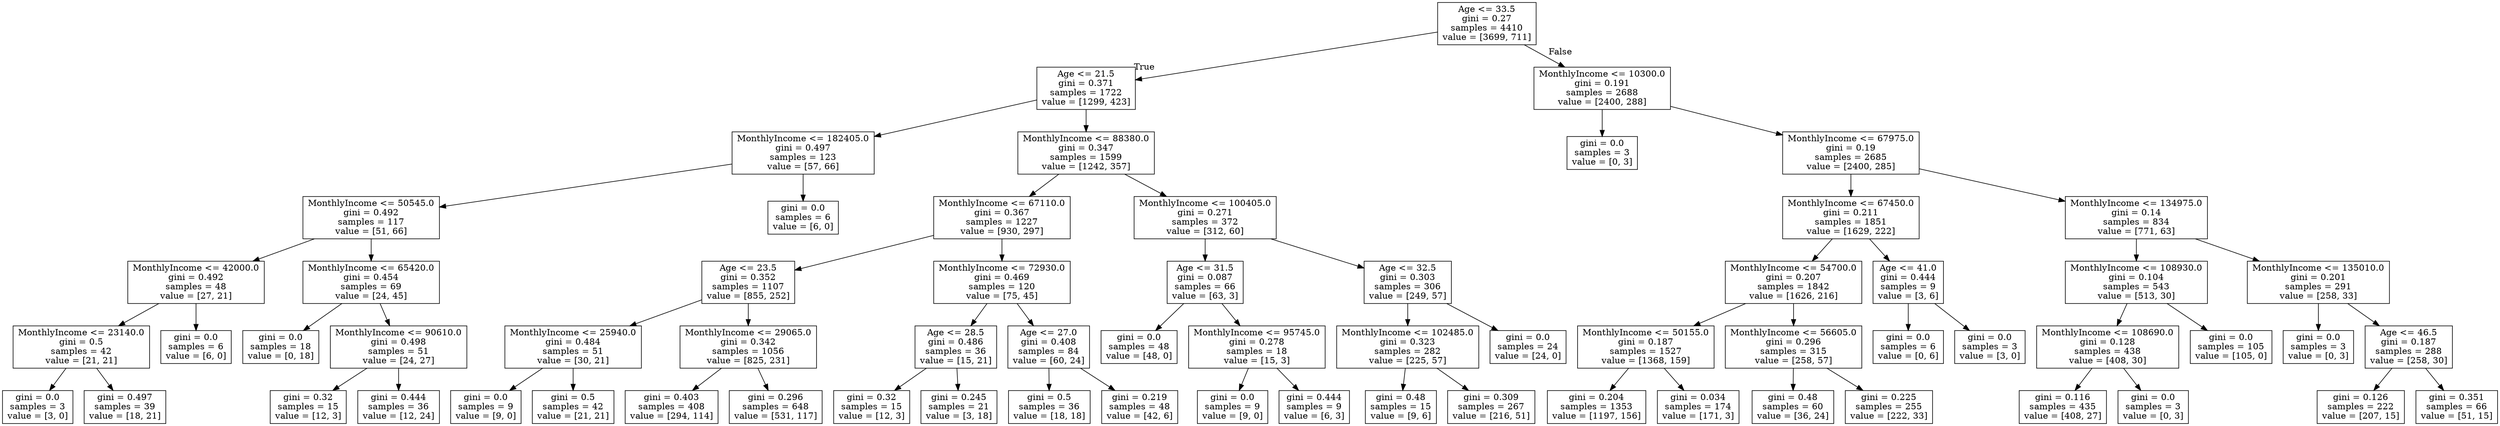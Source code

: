 digraph Tree {
node [shape=box] ;
0 [label="Age <= 33.5\ngini = 0.27\nsamples = 4410\nvalue = [3699, 711]"] ;
1 [label="Age <= 21.5\ngini = 0.371\nsamples = 1722\nvalue = [1299, 423]"] ;
0 -> 1 [labeldistance=2.5, labelangle=45, headlabel="True"] ;
2 [label="MonthlyIncome <= 182405.0\ngini = 0.497\nsamples = 123\nvalue = [57, 66]"] ;
1 -> 2 ;
3 [label="MonthlyIncome <= 50545.0\ngini = 0.492\nsamples = 117\nvalue = [51, 66]"] ;
2 -> 3 ;
4 [label="MonthlyIncome <= 42000.0\ngini = 0.492\nsamples = 48\nvalue = [27, 21]"] ;
3 -> 4 ;
5 [label="MonthlyIncome <= 23140.0\ngini = 0.5\nsamples = 42\nvalue = [21, 21]"] ;
4 -> 5 ;
6 [label="gini = 0.0\nsamples = 3\nvalue = [3, 0]"] ;
5 -> 6 ;
7 [label="gini = 0.497\nsamples = 39\nvalue = [18, 21]"] ;
5 -> 7 ;
8 [label="gini = 0.0\nsamples = 6\nvalue = [6, 0]"] ;
4 -> 8 ;
9 [label="MonthlyIncome <= 65420.0\ngini = 0.454\nsamples = 69\nvalue = [24, 45]"] ;
3 -> 9 ;
10 [label="gini = 0.0\nsamples = 18\nvalue = [0, 18]"] ;
9 -> 10 ;
11 [label="MonthlyIncome <= 90610.0\ngini = 0.498\nsamples = 51\nvalue = [24, 27]"] ;
9 -> 11 ;
12 [label="gini = 0.32\nsamples = 15\nvalue = [12, 3]"] ;
11 -> 12 ;
13 [label="gini = 0.444\nsamples = 36\nvalue = [12, 24]"] ;
11 -> 13 ;
14 [label="gini = 0.0\nsamples = 6\nvalue = [6, 0]"] ;
2 -> 14 ;
15 [label="MonthlyIncome <= 88380.0\ngini = 0.347\nsamples = 1599\nvalue = [1242, 357]"] ;
1 -> 15 ;
16 [label="MonthlyIncome <= 67110.0\ngini = 0.367\nsamples = 1227\nvalue = [930, 297]"] ;
15 -> 16 ;
17 [label="Age <= 23.5\ngini = 0.352\nsamples = 1107\nvalue = [855, 252]"] ;
16 -> 17 ;
18 [label="MonthlyIncome <= 25940.0\ngini = 0.484\nsamples = 51\nvalue = [30, 21]"] ;
17 -> 18 ;
19 [label="gini = 0.0\nsamples = 9\nvalue = [9, 0]"] ;
18 -> 19 ;
20 [label="gini = 0.5\nsamples = 42\nvalue = [21, 21]"] ;
18 -> 20 ;
21 [label="MonthlyIncome <= 29065.0\ngini = 0.342\nsamples = 1056\nvalue = [825, 231]"] ;
17 -> 21 ;
22 [label="gini = 0.403\nsamples = 408\nvalue = [294, 114]"] ;
21 -> 22 ;
23 [label="gini = 0.296\nsamples = 648\nvalue = [531, 117]"] ;
21 -> 23 ;
24 [label="MonthlyIncome <= 72930.0\ngini = 0.469\nsamples = 120\nvalue = [75, 45]"] ;
16 -> 24 ;
25 [label="Age <= 28.5\ngini = 0.486\nsamples = 36\nvalue = [15, 21]"] ;
24 -> 25 ;
26 [label="gini = 0.32\nsamples = 15\nvalue = [12, 3]"] ;
25 -> 26 ;
27 [label="gini = 0.245\nsamples = 21\nvalue = [3, 18]"] ;
25 -> 27 ;
28 [label="Age <= 27.0\ngini = 0.408\nsamples = 84\nvalue = [60, 24]"] ;
24 -> 28 ;
29 [label="gini = 0.5\nsamples = 36\nvalue = [18, 18]"] ;
28 -> 29 ;
30 [label="gini = 0.219\nsamples = 48\nvalue = [42, 6]"] ;
28 -> 30 ;
31 [label="MonthlyIncome <= 100405.0\ngini = 0.271\nsamples = 372\nvalue = [312, 60]"] ;
15 -> 31 ;
32 [label="Age <= 31.5\ngini = 0.087\nsamples = 66\nvalue = [63, 3]"] ;
31 -> 32 ;
33 [label="gini = 0.0\nsamples = 48\nvalue = [48, 0]"] ;
32 -> 33 ;
34 [label="MonthlyIncome <= 95745.0\ngini = 0.278\nsamples = 18\nvalue = [15, 3]"] ;
32 -> 34 ;
35 [label="gini = 0.0\nsamples = 9\nvalue = [9, 0]"] ;
34 -> 35 ;
36 [label="gini = 0.444\nsamples = 9\nvalue = [6, 3]"] ;
34 -> 36 ;
37 [label="Age <= 32.5\ngini = 0.303\nsamples = 306\nvalue = [249, 57]"] ;
31 -> 37 ;
38 [label="MonthlyIncome <= 102485.0\ngini = 0.323\nsamples = 282\nvalue = [225, 57]"] ;
37 -> 38 ;
39 [label="gini = 0.48\nsamples = 15\nvalue = [9, 6]"] ;
38 -> 39 ;
40 [label="gini = 0.309\nsamples = 267\nvalue = [216, 51]"] ;
38 -> 40 ;
41 [label="gini = 0.0\nsamples = 24\nvalue = [24, 0]"] ;
37 -> 41 ;
42 [label="MonthlyIncome <= 10300.0\ngini = 0.191\nsamples = 2688\nvalue = [2400, 288]"] ;
0 -> 42 [labeldistance=2.5, labelangle=-45, headlabel="False"] ;
43 [label="gini = 0.0\nsamples = 3\nvalue = [0, 3]"] ;
42 -> 43 ;
44 [label="MonthlyIncome <= 67975.0\ngini = 0.19\nsamples = 2685\nvalue = [2400, 285]"] ;
42 -> 44 ;
45 [label="MonthlyIncome <= 67450.0\ngini = 0.211\nsamples = 1851\nvalue = [1629, 222]"] ;
44 -> 45 ;
46 [label="MonthlyIncome <= 54700.0\ngini = 0.207\nsamples = 1842\nvalue = [1626, 216]"] ;
45 -> 46 ;
47 [label="MonthlyIncome <= 50155.0\ngini = 0.187\nsamples = 1527\nvalue = [1368, 159]"] ;
46 -> 47 ;
48 [label="gini = 0.204\nsamples = 1353\nvalue = [1197, 156]"] ;
47 -> 48 ;
49 [label="gini = 0.034\nsamples = 174\nvalue = [171, 3]"] ;
47 -> 49 ;
50 [label="MonthlyIncome <= 56605.0\ngini = 0.296\nsamples = 315\nvalue = [258, 57]"] ;
46 -> 50 ;
51 [label="gini = 0.48\nsamples = 60\nvalue = [36, 24]"] ;
50 -> 51 ;
52 [label="gini = 0.225\nsamples = 255\nvalue = [222, 33]"] ;
50 -> 52 ;
53 [label="Age <= 41.0\ngini = 0.444\nsamples = 9\nvalue = [3, 6]"] ;
45 -> 53 ;
54 [label="gini = 0.0\nsamples = 6\nvalue = [0, 6]"] ;
53 -> 54 ;
55 [label="gini = 0.0\nsamples = 3\nvalue = [3, 0]"] ;
53 -> 55 ;
56 [label="MonthlyIncome <= 134975.0\ngini = 0.14\nsamples = 834\nvalue = [771, 63]"] ;
44 -> 56 ;
57 [label="MonthlyIncome <= 108930.0\ngini = 0.104\nsamples = 543\nvalue = [513, 30]"] ;
56 -> 57 ;
58 [label="MonthlyIncome <= 108690.0\ngini = 0.128\nsamples = 438\nvalue = [408, 30]"] ;
57 -> 58 ;
59 [label="gini = 0.116\nsamples = 435\nvalue = [408, 27]"] ;
58 -> 59 ;
60 [label="gini = 0.0\nsamples = 3\nvalue = [0, 3]"] ;
58 -> 60 ;
61 [label="gini = 0.0\nsamples = 105\nvalue = [105, 0]"] ;
57 -> 61 ;
62 [label="MonthlyIncome <= 135010.0\ngini = 0.201\nsamples = 291\nvalue = [258, 33]"] ;
56 -> 62 ;
63 [label="gini = 0.0\nsamples = 3\nvalue = [0, 3]"] ;
62 -> 63 ;
64 [label="Age <= 46.5\ngini = 0.187\nsamples = 288\nvalue = [258, 30]"] ;
62 -> 64 ;
65 [label="gini = 0.126\nsamples = 222\nvalue = [207, 15]"] ;
64 -> 65 ;
66 [label="gini = 0.351\nsamples = 66\nvalue = [51, 15]"] ;
64 -> 66 ;
}